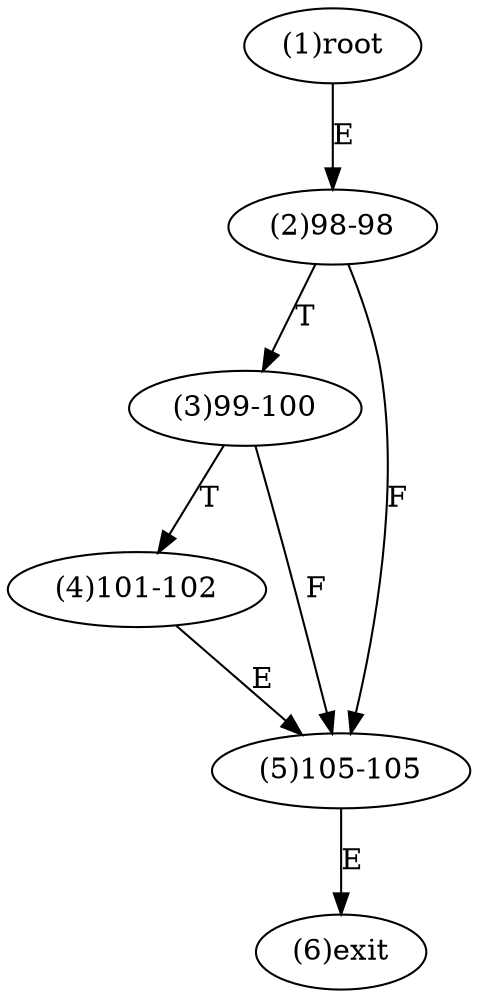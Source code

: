 digraph "" { 
1[ label="(1)root"];
2[ label="(2)98-98"];
3[ label="(3)99-100"];
4[ label="(4)101-102"];
5[ label="(5)105-105"];
6[ label="(6)exit"];
1->2[ label="E"];
2->5[ label="F"];
2->3[ label="T"];
3->5[ label="F"];
3->4[ label="T"];
4->5[ label="E"];
5->6[ label="E"];
}